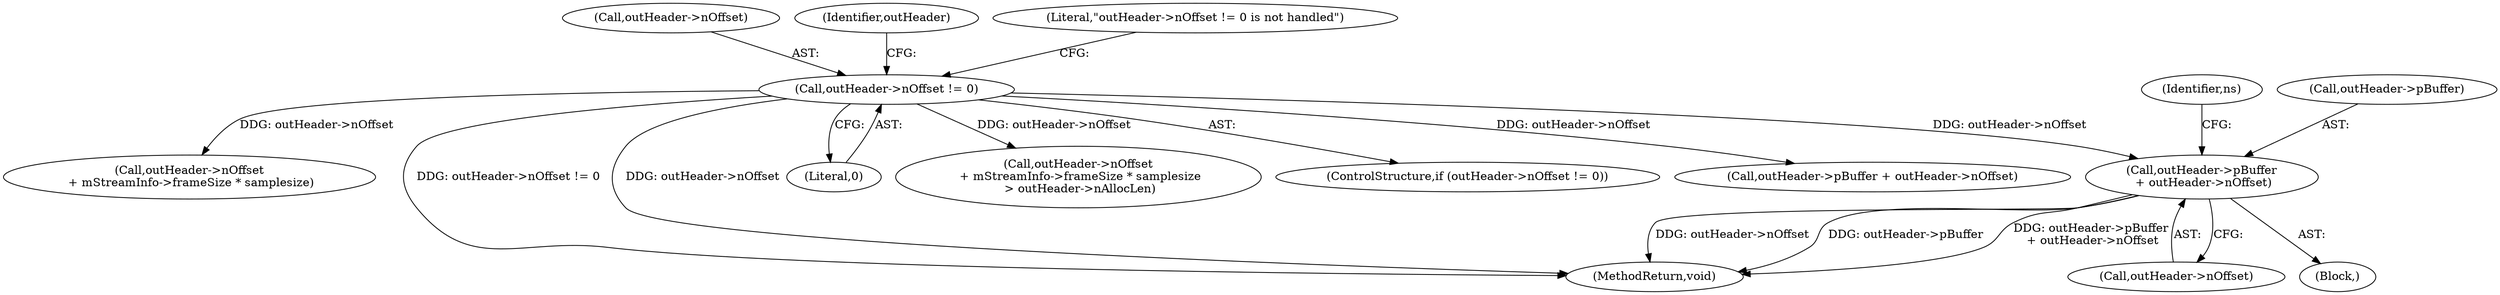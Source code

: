 digraph "0_Android_8e438e153f661e9df8db0ac41d587e940352df06@pointer" {
"1001369" [label="(Call,outHeader->pBuffer\n + outHeader->nOffset)"];
"1001019" [label="(Call,outHeader->nOffset != 0)"];
"1001354" [label="(Block,)"];
"1001018" [label="(ControlStructure,if (outHeader->nOffset != 0))"];
"1001020" [label="(Call,outHeader->nOffset)"];
"1001378" [label="(Identifier,ns)"];
"1001373" [label="(Call,outHeader->nOffset)"];
"1001038" [label="(Identifier,outHeader)"];
"1001036" [label="(Call,outHeader->pBuffer + outHeader->nOffset)"];
"1001054" [label="(Call,outHeader->nOffset\n + mStreamInfo->frameSize * samplesize)"];
"1001369" [label="(Call,outHeader->pBuffer\n + outHeader->nOffset)"];
"1001019" [label="(Call,outHeader->nOffset != 0)"];
"1001427" [label="(MethodReturn,void)"];
"1001026" [label="(Literal,\"outHeader->nOffset != 0 is not handled\")"];
"1001023" [label="(Literal,0)"];
"1001053" [label="(Call,outHeader->nOffset\n + mStreamInfo->frameSize * samplesize\n > outHeader->nAllocLen)"];
"1001370" [label="(Call,outHeader->pBuffer)"];
"1001369" -> "1001354"  [label="AST: "];
"1001369" -> "1001373"  [label="CFG: "];
"1001370" -> "1001369"  [label="AST: "];
"1001373" -> "1001369"  [label="AST: "];
"1001378" -> "1001369"  [label="CFG: "];
"1001369" -> "1001427"  [label="DDG: outHeader->nOffset"];
"1001369" -> "1001427"  [label="DDG: outHeader->pBuffer"];
"1001369" -> "1001427"  [label="DDG: outHeader->pBuffer\n + outHeader->nOffset"];
"1001019" -> "1001369"  [label="DDG: outHeader->nOffset"];
"1001019" -> "1001018"  [label="AST: "];
"1001019" -> "1001023"  [label="CFG: "];
"1001020" -> "1001019"  [label="AST: "];
"1001023" -> "1001019"  [label="AST: "];
"1001026" -> "1001019"  [label="CFG: "];
"1001038" -> "1001019"  [label="CFG: "];
"1001019" -> "1001427"  [label="DDG: outHeader->nOffset != 0"];
"1001019" -> "1001427"  [label="DDG: outHeader->nOffset"];
"1001019" -> "1001036"  [label="DDG: outHeader->nOffset"];
"1001019" -> "1001053"  [label="DDG: outHeader->nOffset"];
"1001019" -> "1001054"  [label="DDG: outHeader->nOffset"];
}
